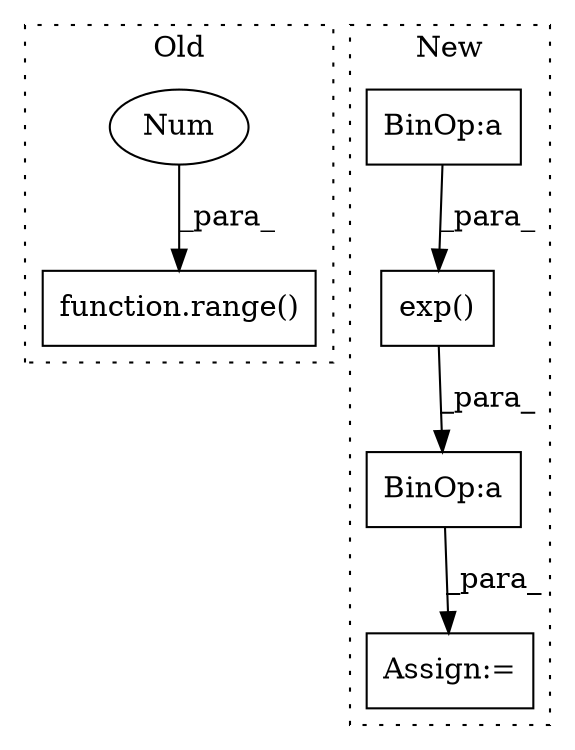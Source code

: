 digraph G {
subgraph cluster0 {
1 [label="function.range()" a="75" s="8198,8215" l="6,1" shape="box"];
4 [label="Num" a="76" s="8204" l="1" shape="ellipse"];
label = "Old";
style="dotted";
}
subgraph cluster1 {
2 [label="exp()" a="75" s="7862,7885" l="8,1" shape="box"];
3 [label="Assign:=" a="68" s="8069" l="4" shape="box"];
5 [label="BinOp:a" a="82" s="7910" l="3" shape="box"];
6 [label="BinOp:a" a="82" s="7873" l="3" shape="box"];
label = "New";
style="dotted";
}
2 -> 5 [label="_para_"];
4 -> 1 [label="_para_"];
5 -> 3 [label="_para_"];
6 -> 2 [label="_para_"];
}